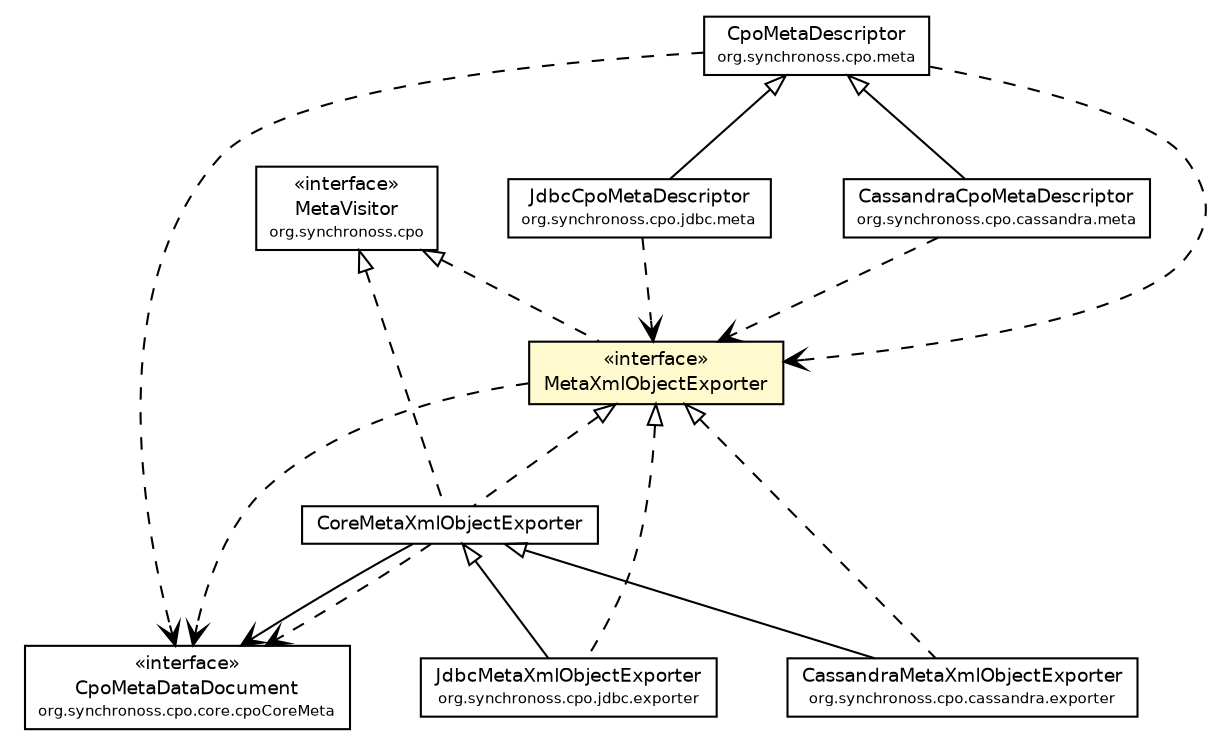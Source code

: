 #!/usr/local/bin/dot
#
# Class diagram 
# Generated by UmlGraph version 4.6 (http://www.spinellis.gr/sw/umlgraph)
#

digraph G {
	edge [fontname="Helvetica",fontsize=10,labelfontname="Helvetica",labelfontsize=10];
	node [fontname="Helvetica",fontsize=10,shape=plaintext];
	// org.synchronoss.cpo.MetaVisitor
	c15236 [label=<<table border="0" cellborder="1" cellspacing="0" cellpadding="2" port="p" href="../MetaVisitor.html">
		<tr><td><table border="0" cellspacing="0" cellpadding="1">
			<tr><td> &laquo;interface&raquo; </td></tr>
			<tr><td> MetaVisitor </td></tr>
			<tr><td><font point-size="7.0"> org.synchronoss.cpo </font></td></tr>
		</table></td></tr>
		</table>>, fontname="Helvetica", fontcolor="black", fontsize=9.0];
	// org.synchronoss.cpo.exporter.MetaXmlObjectExporter
	c15267 [label=<<table border="0" cellborder="1" cellspacing="0" cellpadding="2" port="p" bgcolor="lemonChiffon" href="./MetaXmlObjectExporter.html">
		<tr><td><table border="0" cellspacing="0" cellpadding="1">
			<tr><td> &laquo;interface&raquo; </td></tr>
			<tr><td> MetaXmlObjectExporter </td></tr>
		</table></td></tr>
		</table>>, fontname="Helvetica", fontcolor="black", fontsize=9.0];
	// org.synchronoss.cpo.exporter.CoreMetaXmlObjectExporter
	c15271 [label=<<table border="0" cellborder="1" cellspacing="0" cellpadding="2" port="p" href="./CoreMetaXmlObjectExporter.html">
		<tr><td><table border="0" cellspacing="0" cellpadding="1">
			<tr><td> CoreMetaXmlObjectExporter </td></tr>
		</table></td></tr>
		</table>>, fontname="Helvetica", fontcolor="black", fontsize=9.0];
	// org.synchronoss.cpo.meta.CpoMetaDescriptor
	c15281 [label=<<table border="0" cellborder="1" cellspacing="0" cellpadding="2" port="p" href="../meta/CpoMetaDescriptor.html">
		<tr><td><table border="0" cellspacing="0" cellpadding="1">
			<tr><td> CpoMetaDescriptor </td></tr>
			<tr><td><font point-size="7.0"> org.synchronoss.cpo.meta </font></td></tr>
		</table></td></tr>
		</table>>, fontname="Helvetica", fontcolor="black", fontsize=9.0];
	// org.synchronoss.cpo.core.cpoCoreMeta.CpoMetaDataDocument
	c15328 [label=<<table border="0" cellborder="1" cellspacing="0" cellpadding="2" port="p" href="../core/cpoCoreMeta/CpoMetaDataDocument.html">
		<tr><td><table border="0" cellspacing="0" cellpadding="1">
			<tr><td> &laquo;interface&raquo; </td></tr>
			<tr><td> CpoMetaDataDocument </td></tr>
			<tr><td><font point-size="7.0"> org.synchronoss.cpo.core.cpoCoreMeta </font></td></tr>
		</table></td></tr>
		</table>>, fontname="Helvetica", fontcolor="black", fontsize=9.0];
	// org.synchronoss.cpo.jdbc.exporter.JdbcMetaXmlObjectExporter
	c15368 [label=<<table border="0" cellborder="1" cellspacing="0" cellpadding="2" port="p" href="../jdbc/exporter/JdbcMetaXmlObjectExporter.html">
		<tr><td><table border="0" cellspacing="0" cellpadding="1">
			<tr><td> JdbcMetaXmlObjectExporter </td></tr>
			<tr><td><font point-size="7.0"> org.synchronoss.cpo.jdbc.exporter </font></td></tr>
		</table></td></tr>
		</table>>, fontname="Helvetica", fontcolor="black", fontsize=9.0];
	// org.synchronoss.cpo.jdbc.meta.JdbcCpoMetaDescriptor
	c15371 [label=<<table border="0" cellborder="1" cellspacing="0" cellpadding="2" port="p" href="../jdbc/meta/JdbcCpoMetaDescriptor.html">
		<tr><td><table border="0" cellspacing="0" cellpadding="1">
			<tr><td> JdbcCpoMetaDescriptor </td></tr>
			<tr><td><font point-size="7.0"> org.synchronoss.cpo.jdbc.meta </font></td></tr>
		</table></td></tr>
		</table>>, fontname="Helvetica", fontcolor="black", fontsize=9.0];
	// org.synchronoss.cpo.cassandra.exporter.CassandraMetaXmlObjectExporter
	c15420 [label=<<table border="0" cellborder="1" cellspacing="0" cellpadding="2" port="p" href="../cassandra/exporter/CassandraMetaXmlObjectExporter.html">
		<tr><td><table border="0" cellspacing="0" cellpadding="1">
			<tr><td> CassandraMetaXmlObjectExporter </td></tr>
			<tr><td><font point-size="7.0"> org.synchronoss.cpo.cassandra.exporter </font></td></tr>
		</table></td></tr>
		</table>>, fontname="Helvetica", fontcolor="black", fontsize=9.0];
	// org.synchronoss.cpo.cassandra.meta.CassandraCpoMetaDescriptor
	c15423 [label=<<table border="0" cellborder="1" cellspacing="0" cellpadding="2" port="p" href="../cassandra/meta/CassandraCpoMetaDescriptor.html">
		<tr><td><table border="0" cellspacing="0" cellpadding="1">
			<tr><td> CassandraCpoMetaDescriptor </td></tr>
			<tr><td><font point-size="7.0"> org.synchronoss.cpo.cassandra.meta </font></td></tr>
		</table></td></tr>
		</table>>, fontname="Helvetica", fontcolor="black", fontsize=9.0];
	//org.synchronoss.cpo.exporter.MetaXmlObjectExporter implements org.synchronoss.cpo.MetaVisitor
	c15236:p -> c15267:p [dir=back,arrowtail=empty,style=dashed];
	//org.synchronoss.cpo.exporter.CoreMetaXmlObjectExporter implements org.synchronoss.cpo.exporter.MetaXmlObjectExporter
	c15267:p -> c15271:p [dir=back,arrowtail=empty,style=dashed];
	//org.synchronoss.cpo.exporter.CoreMetaXmlObjectExporter implements org.synchronoss.cpo.MetaVisitor
	c15236:p -> c15271:p [dir=back,arrowtail=empty,style=dashed];
	//org.synchronoss.cpo.jdbc.exporter.JdbcMetaXmlObjectExporter extends org.synchronoss.cpo.exporter.CoreMetaXmlObjectExporter
	c15271:p -> c15368:p [dir=back,arrowtail=empty];
	//org.synchronoss.cpo.jdbc.exporter.JdbcMetaXmlObjectExporter implements org.synchronoss.cpo.exporter.MetaXmlObjectExporter
	c15267:p -> c15368:p [dir=back,arrowtail=empty,style=dashed];
	//org.synchronoss.cpo.jdbc.meta.JdbcCpoMetaDescriptor extends org.synchronoss.cpo.meta.CpoMetaDescriptor
	c15281:p -> c15371:p [dir=back,arrowtail=empty];
	//org.synchronoss.cpo.cassandra.exporter.CassandraMetaXmlObjectExporter extends org.synchronoss.cpo.exporter.CoreMetaXmlObjectExporter
	c15271:p -> c15420:p [dir=back,arrowtail=empty];
	//org.synchronoss.cpo.cassandra.exporter.CassandraMetaXmlObjectExporter implements org.synchronoss.cpo.exporter.MetaXmlObjectExporter
	c15267:p -> c15420:p [dir=back,arrowtail=empty,style=dashed];
	//org.synchronoss.cpo.cassandra.meta.CassandraCpoMetaDescriptor extends org.synchronoss.cpo.meta.CpoMetaDescriptor
	c15281:p -> c15423:p [dir=back,arrowtail=empty];
	// org.synchronoss.cpo.exporter.CoreMetaXmlObjectExporter NAVASSOC org.synchronoss.cpo.core.cpoCoreMeta.CpoMetaDataDocument
	c15271:p -> c15328:p [taillabel="", label="", headlabel="", fontname="Helvetica", fontcolor="black", fontsize=10.0, color="black", arrowhead=open];
	// org.synchronoss.cpo.exporter.MetaXmlObjectExporter DEPEND org.synchronoss.cpo.core.cpoCoreMeta.CpoMetaDataDocument
	c15267:p -> c15328:p [taillabel="", label="", headlabel="", fontname="Helvetica", fontcolor="black", fontsize=10.0, color="black", arrowhead=open, style=dashed];
	// org.synchronoss.cpo.exporter.CoreMetaXmlObjectExporter DEPEND org.synchronoss.cpo.core.cpoCoreMeta.CpoMetaDataDocument
	c15271:p -> c15328:p [taillabel="", label="", headlabel="", fontname="Helvetica", fontcolor="black", fontsize=10.0, color="black", arrowhead=open, style=dashed];
	// org.synchronoss.cpo.meta.CpoMetaDescriptor DEPEND org.synchronoss.cpo.exporter.MetaXmlObjectExporter
	c15281:p -> c15267:p [taillabel="", label="", headlabel="", fontname="Helvetica", fontcolor="black", fontsize=10.0, color="black", arrowhead=open, style=dashed];
	// org.synchronoss.cpo.meta.CpoMetaDescriptor DEPEND org.synchronoss.cpo.core.cpoCoreMeta.CpoMetaDataDocument
	c15281:p -> c15328:p [taillabel="", label="", headlabel="", fontname="Helvetica", fontcolor="black", fontsize=10.0, color="black", arrowhead=open, style=dashed];
	// org.synchronoss.cpo.jdbc.meta.JdbcCpoMetaDescriptor DEPEND org.synchronoss.cpo.exporter.MetaXmlObjectExporter
	c15371:p -> c15267:p [taillabel="", label="", headlabel="", fontname="Helvetica", fontcolor="black", fontsize=10.0, color="black", arrowhead=open, style=dashed];
	// org.synchronoss.cpo.cassandra.meta.CassandraCpoMetaDescriptor DEPEND org.synchronoss.cpo.exporter.MetaXmlObjectExporter
	c15423:p -> c15267:p [taillabel="", label="", headlabel="", fontname="Helvetica", fontcolor="black", fontsize=10.0, color="black", arrowhead=open, style=dashed];
}

